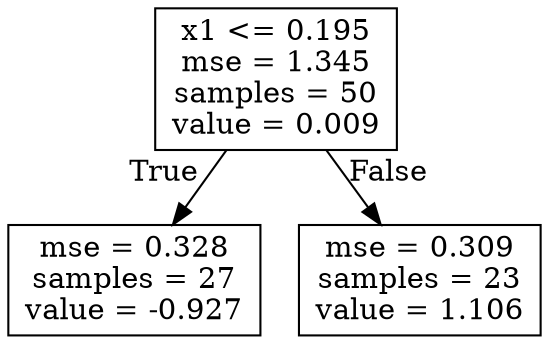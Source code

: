digraph Tree {
node [shape=box] ;
0 [label="x1 <= 0.195\nmse = 1.345\nsamples = 50\nvalue = 0.009"] ;
1 [label="mse = 0.328\nsamples = 27\nvalue = -0.927"] ;
0 -> 1 [labeldistance=2.5, labelangle=45, headlabel="True"] ;
2 [label="mse = 0.309\nsamples = 23\nvalue = 1.106"] ;
0 -> 2 [labeldistance=2.5, labelangle=-45, headlabel="False"] ;
}